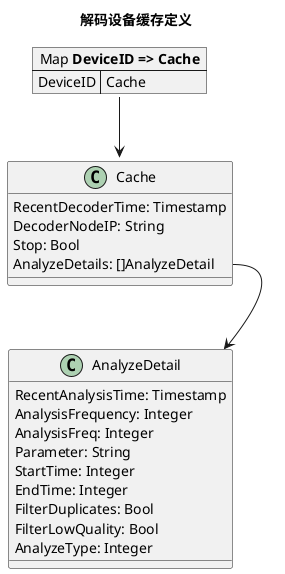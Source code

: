 @startuml

title 解码设备缓存定义

class Cache {
    RecentDecoderTime: Timestamp
    DecoderNodeIP: String
    Stop: Bool
    AnalyzeDetails: []AnalyzeDetail
}

class AnalyzeDetail {
    RecentAnalysisTime: Timestamp
    AnalysisFrequency: Integer
    AnalysisFreq: Integer
    Parameter: String
    StartTime: Integer
    EndTime: Integer
    FilterDuplicates: Bool
    FilterLowQuality: Bool
    AnalyzeType: Integer
}

map "Map **DeviceID => Cache**" as CacheMap  {
 DeviceID => Cache
}

Cache::AnalyzeDetails --> AnalyzeDetail
CacheMap::Cache --> Cache

@enduml